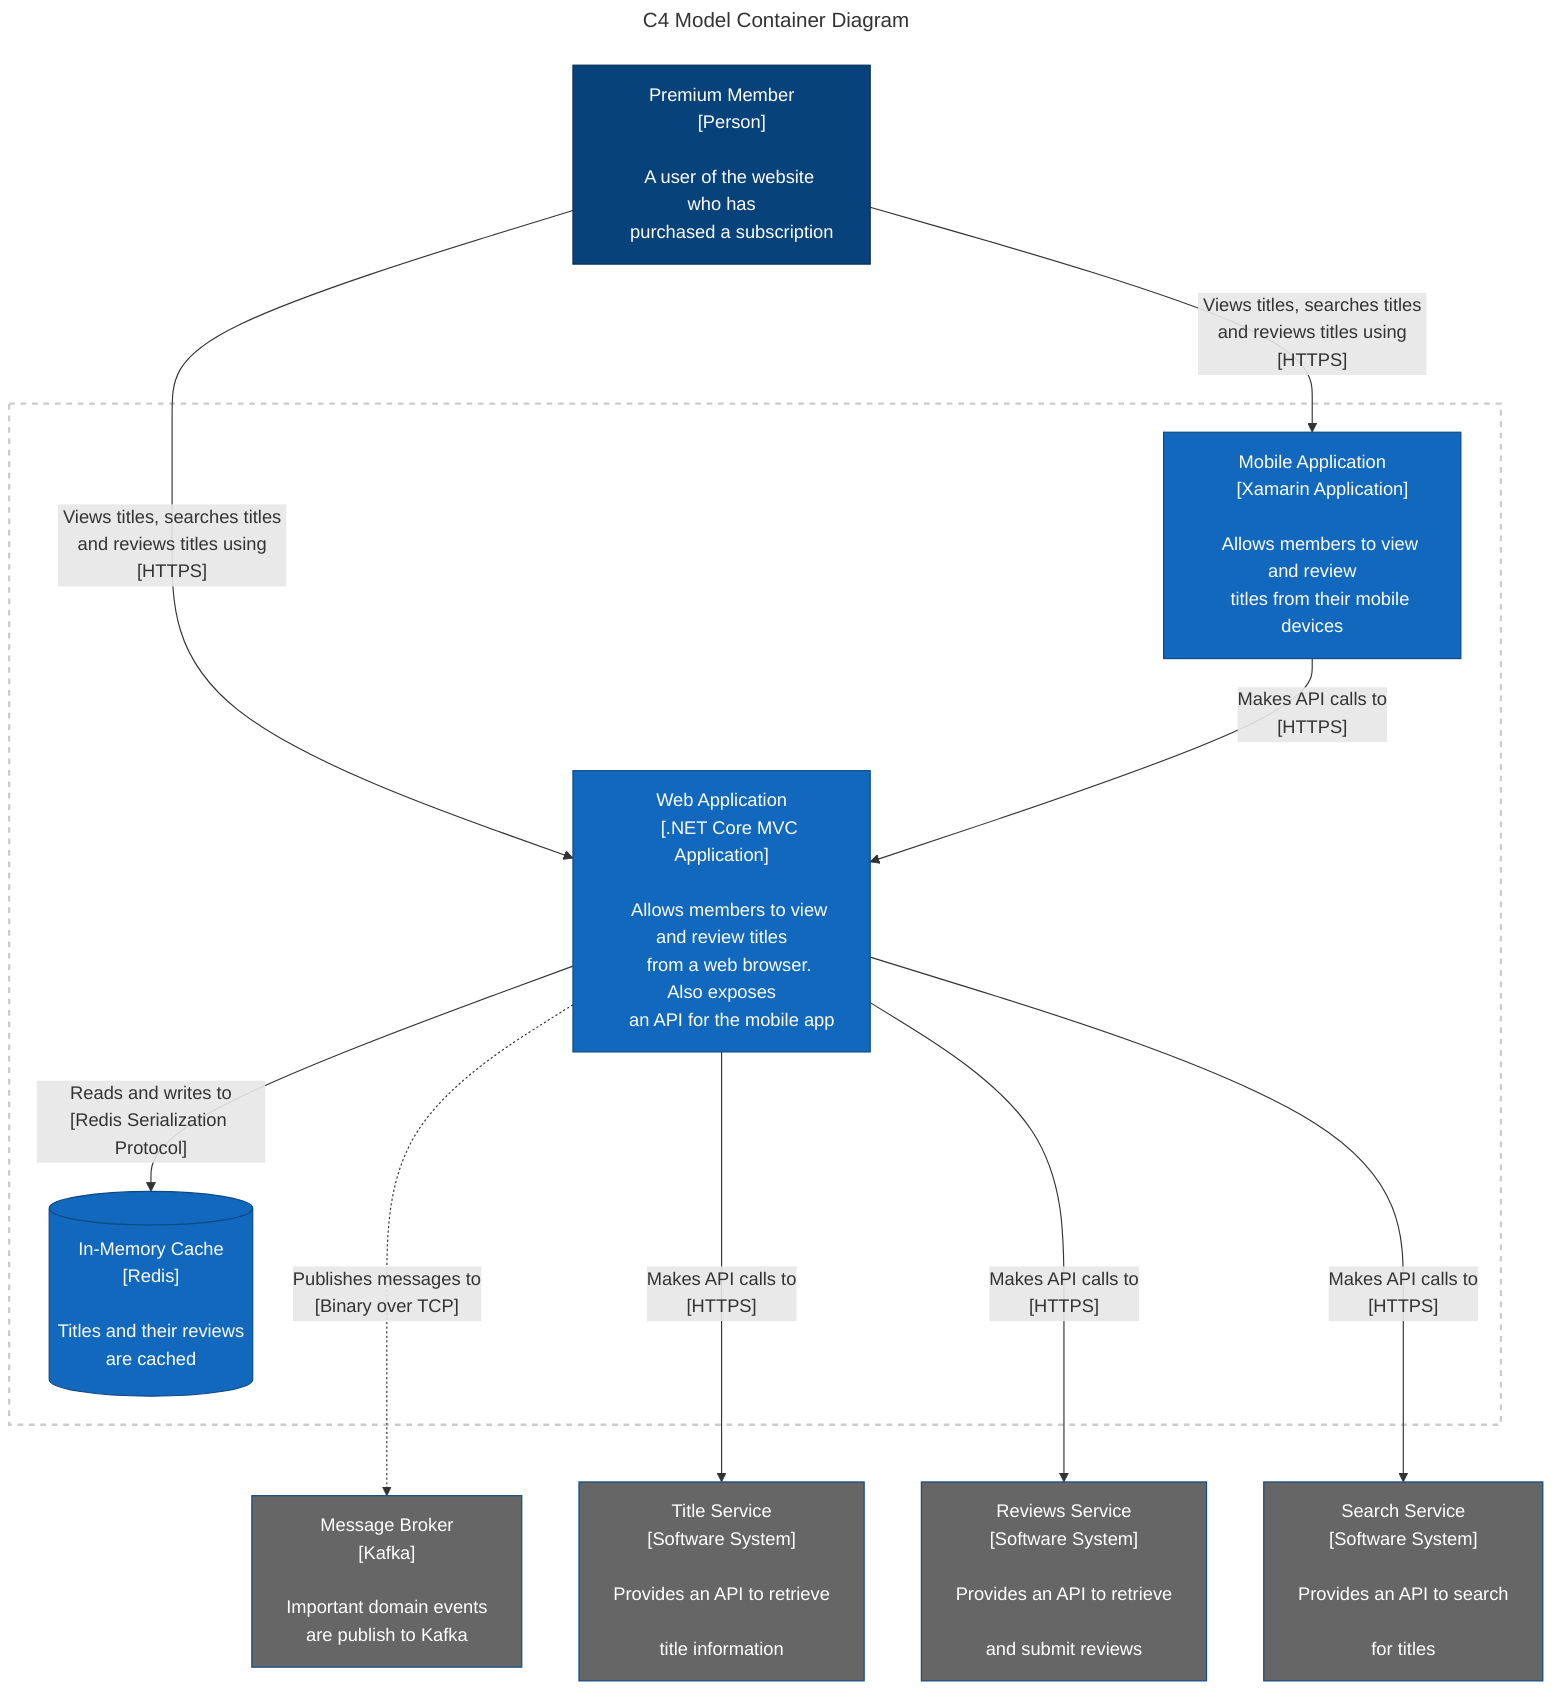---
title: C4 Model Container Diagram
---
flowchart TD
    User["Premium Member
    [Person]\n
    A user of the website who has
    purchased a subscription"]

    WA["Web Application
    [.NET Core MVC Application]\n
    Allows members to view and review titles
    from a web browser. Also exposes
    an API for the mobile app"]

    MA["Mobile Application
    [Xamarin Application]\n
    Allows members to view and review
    titles from their mobile devices"]

%%    Available common shapes:
%%    Circle: `id((label))`, Diamonds: `id{label}`, Datastore: `id(label)`.
    R[("In-Memory Cache
    [Redis]\n
    Titles and their reviews\n are cached")]

    K["Message Broker
    [Kafka]\n
    Important domain events\n are publish to Kafka"]

    TS["Title Service
    [Software System]\n
    Provides an API to retrieve\n
    title information"]

    RS["Reviews Service
    [Software System]\n
    Provides an API to retrieve\n
    and submit reviews"]

    SS["Search Service
    [Software System]\n
    Provides an API to search\n
    for titles"]


    User-- "Views titles, searches titles\n and reviews titles using [HTTPS]" -->WA
    User-- "Views titles, searches titles\n and reviews titles using [HTTPS]" -->MA

%%    Sub-graphs allow clear definition of boundaries to differentiate system containers. `subgraph id[Title]`
%%    Sub-graphs can also demonstrate subroutines in a programming sense.
    subgraph listing-service[Listing Service]
        MA-- "Makes API calls to\n[HTTPS]" -->WA
        WA-- "Reads and writes to\n[Redis Serialization Protocol]" -->R
    end

%%    `ParentNode-. "arrow text" .->ChildNode` for asynchronous communication.
    WA-. "Publishes messages to\n[Binary over TCP]" ..->K
%%    Request an increase in "rank" with an additional hyphen to increase the link-length.
    WA-- "Makes API calls to\n[HTTPS]" --->TS
    WA-- "Makes API calls to\n[HTTPS]" --->RS
    WA-- "Makes API calls to\n[HTTPS]" --->SS

    classDef container fill:#1168bd,stroke:#0b4884,color:#ffffff
    classDef person fill:#08427b,stroke:#052e56,color:#ffffff
    classDef supportingSystem fill:#666,stroke:#0b4884,color:#ffffff
    class User person
    class WA,MA,R container
    class TS,RS,SS,K supportingSystem
%%    Format the subgraph's lines
    style listing-service fill:none,stroke:#CCC,stroke-width:2px
    style listing-service color:#fff,stroke-dasharray: 5 5